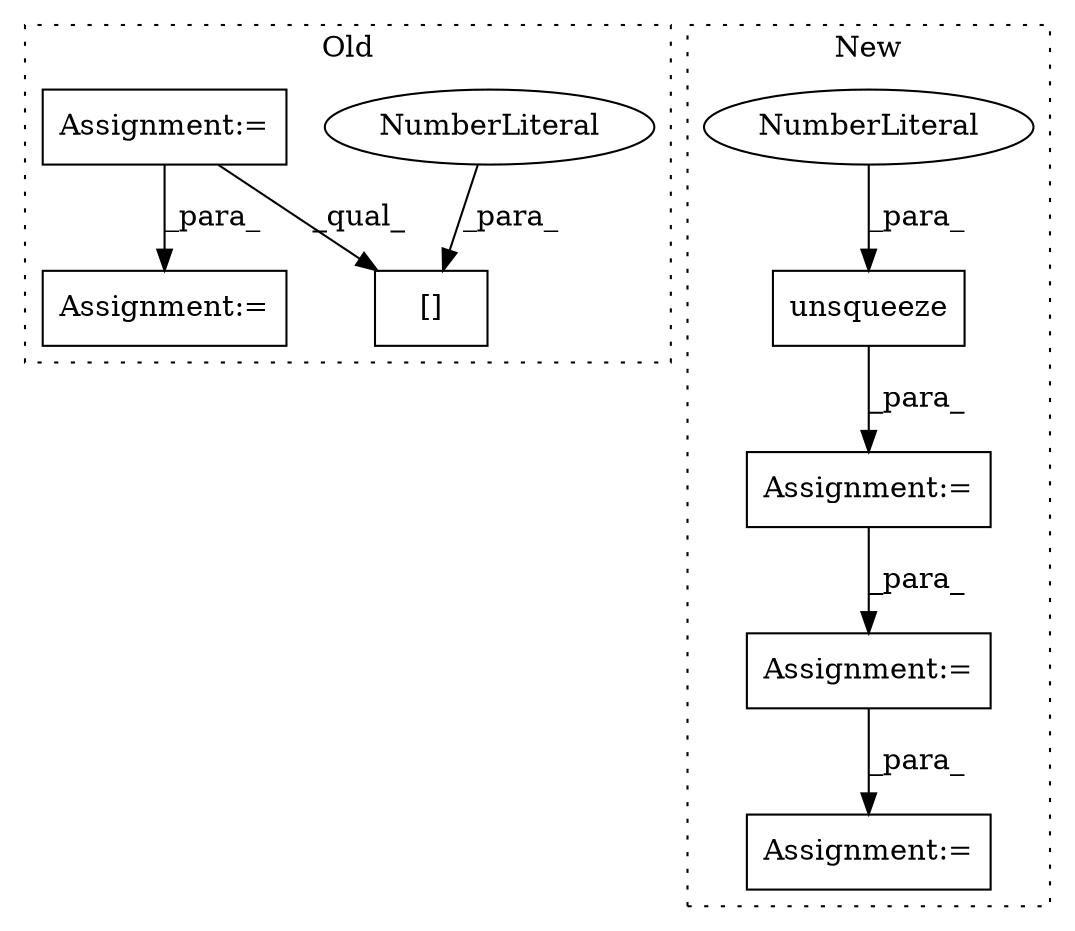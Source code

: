digraph G {
subgraph cluster0 {
1 [label="[]" a="2" s="827,839" l="11,1" shape="box"];
5 [label="NumberLiteral" a="34" s="838" l="1" shape="ellipse"];
8 [label="Assignment:=" a="7" s="476" l="1" shape="box"];
9 [label="Assignment:=" a="7" s="1021" l="1" shape="box"];
label = "Old";
style="dotted";
}
subgraph cluster1 {
2 [label="unsqueeze" a="32" s="519,530" l="10,1" shape="box"];
3 [label="NumberLiteral" a="34" s="529" l="1" shape="ellipse"];
4 [label="Assignment:=" a="7" s="1014" l="1" shape="box"];
6 [label="Assignment:=" a="7" s="484" l="1" shape="box"];
7 [label="Assignment:=" a="7" s="625" l="1" shape="box"];
label = "New";
style="dotted";
}
2 -> 6 [label="_para_"];
3 -> 2 [label="_para_"];
5 -> 1 [label="_para_"];
6 -> 7 [label="_para_"];
7 -> 4 [label="_para_"];
8 -> 1 [label="_qual_"];
8 -> 9 [label="_para_"];
}